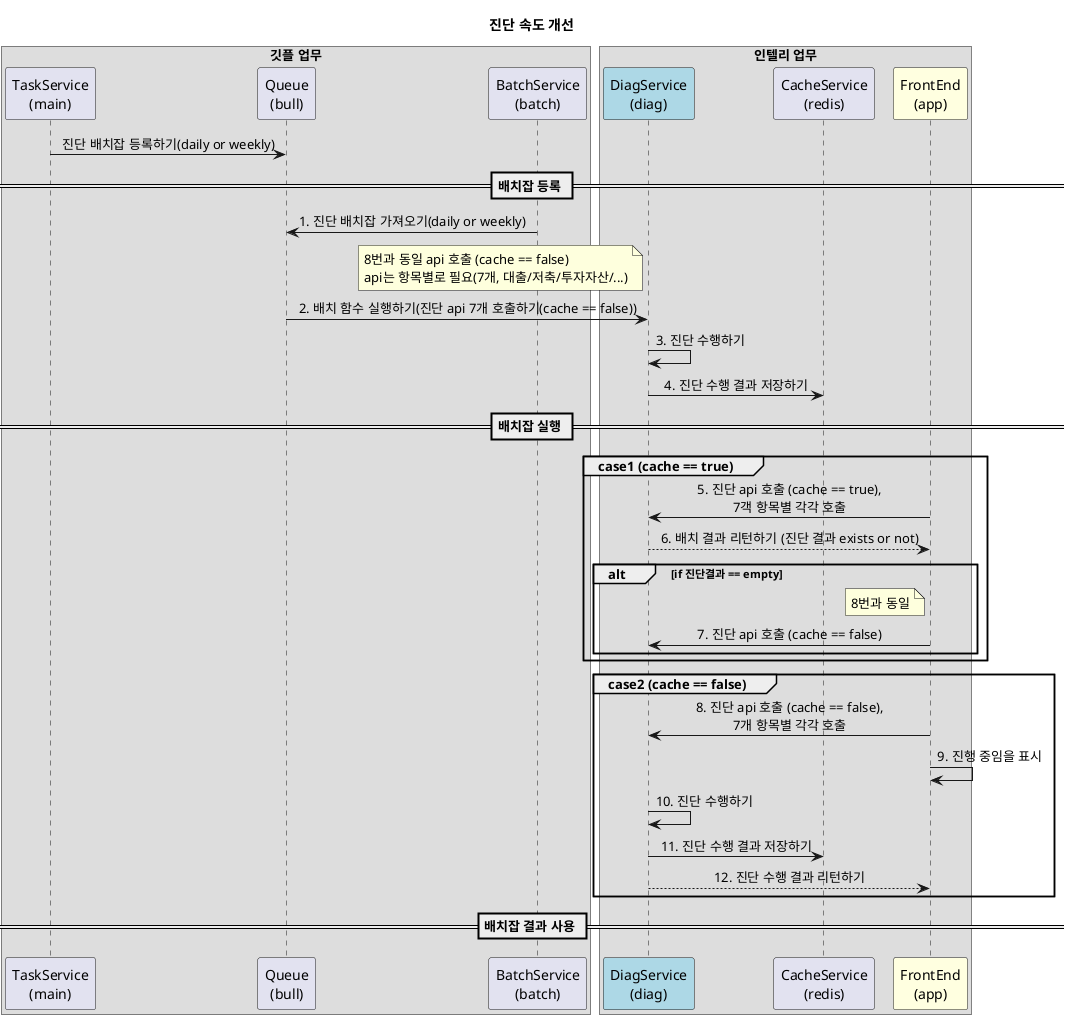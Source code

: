 @startuml diag performance

title 진단 속도 개선
skinparam sequenceMessageAlign center

box "깃플 업무"
participant "TaskService\n(main)" as task
participant "Queue\n(bull)" as queue
participant "BatchService\n(batch)" as batch
end box

box "인텔리 업무"
participant "DiagService\n(diag)" as diag #LightBlue
participant "CacheService\n(redis)" as cache
participant "FrontEnd\n(app)" as front #LightYellow
end box

task -> queue: 진단 배치잡 등록하기(daily or weekly)
== 배치잡 등록 ==

batch -> queue: 1. 진단 배치잡 가져오기(daily or weekly)
note left of diag: 8번과 동일 api 호출 (cache == false)\napi는 항목별로 필요(7개, 대출/저축/투자자산/...)
queue -> diag: 2. 배치 함수 실행하기(진단 api 7개 호출하기(cache == false))
diag -> diag: 3. 진단 수행하기
diag -> cache: 4. 진단 수행 결과 저장하기
== 배치잡 실행 ==

group case1 (cache == true)
  front -> diag: 5. 진단 api 호출 (cache == true),\n7객 항목별 각각 호출
  diag --> front: 6. 배치 결과 리턴하기 (진단 결과 exists or not)
  alt if 진단결과 == empty
    note left of front: 8번과 동일
    front -> diag: 7. 진단 api 호출 (cache == false)
  end
end

group case2 (cache == false)
  front -> diag: 8. 진단 api 호출 (cache == false),\n7개 항목별 각각 호출
  front -> front: 9. 진행 중임을 표시
  diag -> diag: 10. 진단 수행하기
  diag -> cache: 11. 진단 수행 결과 저장하기
  diag --> front: 12. 진단 수행 결과 리턴하기
end
== 배치잡 결과 사용 ==

@enduml